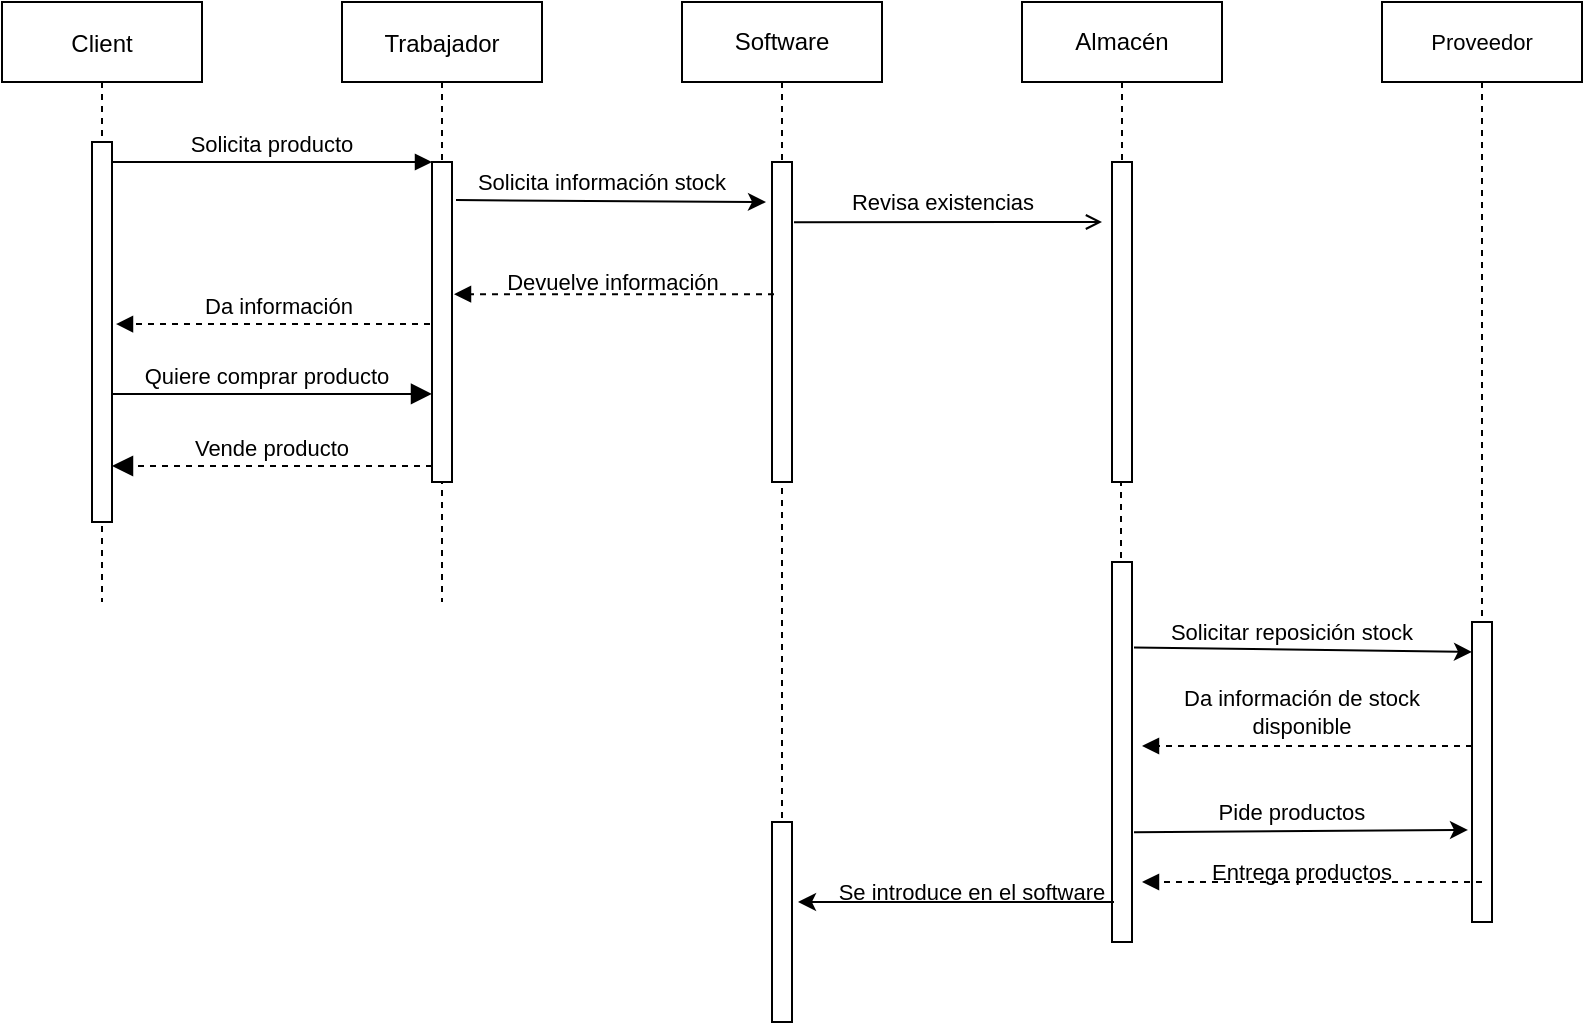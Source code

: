 <mxfile version="17.4.2" type="device"><diagram id="kgpKYQtTHZ0yAKxKKP6v" name="Page-1"><mxGraphModel dx="920" dy="1029" grid="1" gridSize="10" guides="1" tooltips="1" connect="1" arrows="1" fold="1" page="1" pageScale="1" pageWidth="850" pageHeight="1100" math="0" shadow="0"><root><mxCell id="0"/><mxCell id="1" parent="0"/><mxCell id="3nuBFxr9cyL0pnOWT2aG-10" value="Quiere comprar producto" style="verticalAlign=bottom;endArrow=block;endSize=8;exitX=0.5;exitY=0.663;shadow=0;strokeWidth=1;endFill=1;exitDx=0;exitDy=0;exitPerimeter=0;" parent="1" source="3nuBFxr9cyL0pnOWT2aG-2" target="3nuBFxr9cyL0pnOWT2aG-6" edge="1"><mxGeometry relative="1" as="geometry"><mxPoint x="240" y="257" as="targetPoint"/><mxPoint x="180" y="276" as="sourcePoint"/></mxGeometry></mxCell><mxCell id="ps3knZbtPj13DlEAZt13-42" value="Se introduce en el software" style="text;html=1;strokeColor=none;fillColor=none;align=center;verticalAlign=middle;whiteSpace=wrap;rounded=0;fontSize=11;" vertex="1" parent="1"><mxGeometry x="535" y="510" width="140" height="30" as="geometry"/></mxCell><mxCell id="3nuBFxr9cyL0pnOWT2aG-9" value="Da información" style="verticalAlign=bottom;endArrow=block;entryX=1.2;entryY=0.479;shadow=0;strokeWidth=1;dashed=1;endFill=1;entryDx=0;entryDy=0;entryPerimeter=0;" parent="1" target="3nuBFxr9cyL0pnOWT2aG-2" edge="1"><mxGeometry relative="1" as="geometry"><mxPoint x="340" y="241" as="sourcePoint"/><mxPoint x="180" y="200" as="targetPoint"/></mxGeometry></mxCell><mxCell id="3nuBFxr9cyL0pnOWT2aG-1" value="Client" style="shape=umlLifeline;perimeter=lifelinePerimeter;container=1;collapsible=0;recursiveResize=0;rounded=0;shadow=0;strokeWidth=1;" parent="1" vertex="1"><mxGeometry x="120" y="80" width="100" height="300" as="geometry"/></mxCell><mxCell id="3nuBFxr9cyL0pnOWT2aG-2" value="" style="points=[];perimeter=orthogonalPerimeter;rounded=0;shadow=0;strokeWidth=1;" parent="3nuBFxr9cyL0pnOWT2aG-1" vertex="1"><mxGeometry x="45" y="70" width="10" height="190" as="geometry"/></mxCell><mxCell id="3nuBFxr9cyL0pnOWT2aG-5" value="Trabajador" style="shape=umlLifeline;perimeter=lifelinePerimeter;container=1;collapsible=0;recursiveResize=0;rounded=0;shadow=0;strokeWidth=1;" parent="1" vertex="1"><mxGeometry x="290" y="80" width="100" height="300" as="geometry"/></mxCell><mxCell id="3nuBFxr9cyL0pnOWT2aG-6" value="" style="points=[];perimeter=orthogonalPerimeter;rounded=0;shadow=0;strokeWidth=1;" parent="3nuBFxr9cyL0pnOWT2aG-5" vertex="1"><mxGeometry x="45" y="80" width="10" height="160" as="geometry"/></mxCell><mxCell id="3nuBFxr9cyL0pnOWT2aG-7" value="Vende producto" style="verticalAlign=bottom;endArrow=block;dashed=1;endSize=8;exitX=0;exitY=0.95;shadow=0;strokeWidth=1;endFill=1;" parent="1" source="3nuBFxr9cyL0pnOWT2aG-6" target="3nuBFxr9cyL0pnOWT2aG-2" edge="1"><mxGeometry relative="1" as="geometry"><mxPoint x="275" y="236" as="targetPoint"/><Array as="points"><mxPoint x="250" y="312"/></Array></mxGeometry></mxCell><mxCell id="3nuBFxr9cyL0pnOWT2aG-8" value="Solicita producto" style="verticalAlign=bottom;endArrow=block;entryX=0;entryY=0;shadow=0;strokeWidth=1;endFill=1;" parent="1" source="3nuBFxr9cyL0pnOWT2aG-2" target="3nuBFxr9cyL0pnOWT2aG-6" edge="1"><mxGeometry relative="1" as="geometry"><mxPoint x="275" y="160" as="sourcePoint"/></mxGeometry></mxCell><mxCell id="ps3knZbtPj13DlEAZt13-5" style="edgeStyle=orthogonalEdgeStyle;rounded=0;orthogonalLoop=1;jettySize=auto;html=1;exitX=0.5;exitY=1;exitDx=0;exitDy=0;endArrow=none;endFill=0;dashed=1;" edge="1" parent="1" source="ps3knZbtPj13DlEAZt13-1"><mxGeometry relative="1" as="geometry"><mxPoint x="680" y="160" as="targetPoint"/></mxGeometry></mxCell><mxCell id="ps3knZbtPj13DlEAZt13-1" value="Almacén" style="rounded=0;whiteSpace=wrap;html=1;" vertex="1" parent="1"><mxGeometry x="630" y="80" width="100" height="40" as="geometry"/></mxCell><mxCell id="ps3knZbtPj13DlEAZt13-6" value="" style="points=[];perimeter=orthogonalPerimeter;rounded=0;shadow=0;strokeWidth=1;" vertex="1" parent="1"><mxGeometry x="675" y="160" width="10" height="160" as="geometry"/></mxCell><mxCell id="ps3knZbtPj13DlEAZt13-7" style="edgeStyle=orthogonalEdgeStyle;rounded=0;orthogonalLoop=1;jettySize=auto;html=1;exitX=0.5;exitY=1;exitDx=0;exitDy=0;endArrow=none;endFill=0;dashed=1;" edge="1" parent="1" source="ps3knZbtPj13DlEAZt13-8"><mxGeometry relative="1" as="geometry"><mxPoint x="510" y="160" as="targetPoint"/></mxGeometry></mxCell><mxCell id="ps3knZbtPj13DlEAZt13-8" value="Software" style="rounded=0;whiteSpace=wrap;html=1;" vertex="1" parent="1"><mxGeometry x="460" y="80" width="100" height="40" as="geometry"/></mxCell><mxCell id="ps3knZbtPj13DlEAZt13-9" value="" style="points=[];perimeter=orthogonalPerimeter;rounded=0;shadow=0;strokeWidth=1;" vertex="1" parent="1"><mxGeometry x="505" y="160" width="10" height="160" as="geometry"/></mxCell><mxCell id="ps3knZbtPj13DlEAZt13-10" value="" style="endArrow=classic;startArrow=none;html=1;rounded=0;exitX=1.2;exitY=0.119;exitDx=0;exitDy=0;exitPerimeter=0;entryX=-0.3;entryY=0.125;entryDx=0;entryDy=0;entryPerimeter=0;startFill=0;" edge="1" parent="1" source="3nuBFxr9cyL0pnOWT2aG-6" target="ps3knZbtPj13DlEAZt13-9"><mxGeometry width="50" height="50" relative="1" as="geometry"><mxPoint x="520" y="260" as="sourcePoint"/><mxPoint x="570" y="210" as="targetPoint"/></mxGeometry></mxCell><mxCell id="ps3knZbtPj13DlEAZt13-11" value="Solicita información stock" style="text;html=1;strokeColor=none;fillColor=none;align=center;verticalAlign=middle;whiteSpace=wrap;rounded=0;fontSize=11;" vertex="1" parent="1"><mxGeometry x="350" y="160" width="140" height="20" as="geometry"/></mxCell><mxCell id="ps3knZbtPj13DlEAZt13-12" value="" style="endArrow=block;html=1;rounded=0;fontSize=11;entryX=1.1;entryY=0.413;entryDx=0;entryDy=0;entryPerimeter=0;exitX=0.1;exitY=0.413;exitDx=0;exitDy=0;exitPerimeter=0;dashed=1;endFill=1;" edge="1" parent="1" source="ps3knZbtPj13DlEAZt13-9" target="3nuBFxr9cyL0pnOWT2aG-6"><mxGeometry width="50" height="50" relative="1" as="geometry"><mxPoint x="520" y="240" as="sourcePoint"/><mxPoint x="570" y="190" as="targetPoint"/></mxGeometry></mxCell><mxCell id="ps3knZbtPj13DlEAZt13-15" value="" style="endArrow=open;html=1;rounded=0;fontSize=11;exitX=1.1;exitY=0.188;exitDx=0;exitDy=0;exitPerimeter=0;endFill=0;" edge="1" parent="1" source="ps3knZbtPj13DlEAZt13-9"><mxGeometry width="50" height="50" relative="1" as="geometry"><mxPoint x="570" y="230" as="sourcePoint"/><mxPoint x="670" y="190" as="targetPoint"/></mxGeometry></mxCell><mxCell id="ps3knZbtPj13DlEAZt13-17" value="Revisa existencias" style="text;html=1;align=center;verticalAlign=middle;resizable=0;points=[];autosize=1;strokeColor=none;fillColor=none;fontSize=11;" vertex="1" parent="1"><mxGeometry x="535" y="170" width="110" height="20" as="geometry"/></mxCell><mxCell id="ps3knZbtPj13DlEAZt13-19" value="Devuelve información" style="text;html=1;align=center;verticalAlign=middle;resizable=0;points=[];autosize=1;strokeColor=none;fillColor=none;fontSize=11;" vertex="1" parent="1"><mxGeometry x="365" y="210" width="120" height="20" as="geometry"/></mxCell><mxCell id="ps3knZbtPj13DlEAZt13-24" value="" style="endArrow=none;dashed=1;html=1;strokeWidth=1;rounded=0;fontSize=11;entryX=0.5;entryY=1;entryDx=0;entryDy=0;entryPerimeter=0;jumpSize=5;exitX=0.5;exitY=-0.02;exitDx=0;exitDy=0;exitPerimeter=0;" edge="1" parent="1" source="ps3knZbtPj13DlEAZt13-40" target="ps3knZbtPj13DlEAZt13-9"><mxGeometry width="50" height="50" relative="1" as="geometry"><mxPoint x="510" y="370" as="sourcePoint"/><mxPoint x="360" y="370" as="targetPoint"/></mxGeometry></mxCell><mxCell id="ps3knZbtPj13DlEAZt13-25" value="" style="endArrow=none;dashed=1;html=1;strokeWidth=1;rounded=0;fontSize=11;entryX=0.5;entryY=1;entryDx=0;entryDy=0;entryPerimeter=0;jumpSize=5;" edge="1" parent="1"><mxGeometry width="50" height="50" relative="1" as="geometry"><mxPoint x="679.5" y="370" as="sourcePoint"/><mxPoint x="679.5" y="320" as="targetPoint"/></mxGeometry></mxCell><mxCell id="ps3knZbtPj13DlEAZt13-26" value="" style="points=[];perimeter=orthogonalPerimeter;rounded=0;shadow=0;strokeWidth=1;" vertex="1" parent="1"><mxGeometry x="675" y="360" width="10" height="190" as="geometry"/></mxCell><mxCell id="ps3knZbtPj13DlEAZt13-28" style="edgeStyle=orthogonalEdgeStyle;rounded=0;jumpSize=5;orthogonalLoop=1;jettySize=auto;html=1;exitX=0.5;exitY=1;exitDx=0;exitDy=0;dashed=1;fontSize=11;startArrow=none;startFill=0;endArrow=none;endFill=0;strokeWidth=1;entryX=0.5;entryY=0.007;entryDx=0;entryDy=0;entryPerimeter=0;" edge="1" parent="1" source="ps3knZbtPj13DlEAZt13-27" target="ps3knZbtPj13DlEAZt13-29"><mxGeometry relative="1" as="geometry"><mxPoint x="860" y="380" as="targetPoint"/></mxGeometry></mxCell><mxCell id="ps3knZbtPj13DlEAZt13-27" value="Proveedor" style="rounded=0;whiteSpace=wrap;html=1;fontSize=11;" vertex="1" parent="1"><mxGeometry x="810" y="80" width="100" height="40" as="geometry"/></mxCell><mxCell id="ps3knZbtPj13DlEAZt13-29" value="" style="points=[];perimeter=orthogonalPerimeter;rounded=0;shadow=0;strokeWidth=1;" vertex="1" parent="1"><mxGeometry x="855" y="390" width="10" height="150" as="geometry"/></mxCell><mxCell id="ps3knZbtPj13DlEAZt13-30" value="" style="endArrow=classic;html=1;rounded=0;fontSize=11;strokeWidth=1;jumpSize=5;entryX=0;entryY=0.1;entryDx=0;entryDy=0;entryPerimeter=0;exitX=1.1;exitY=0.225;exitDx=0;exitDy=0;exitPerimeter=0;" edge="1" parent="1" source="ps3knZbtPj13DlEAZt13-26" target="ps3knZbtPj13DlEAZt13-29"><mxGeometry width="50" height="50" relative="1" as="geometry"><mxPoint x="720" y="460" as="sourcePoint"/><mxPoint x="770" y="410" as="targetPoint"/></mxGeometry></mxCell><mxCell id="ps3knZbtPj13DlEAZt13-33" value="Solicitar reposición stock" style="text;html=1;strokeColor=none;fillColor=none;align=center;verticalAlign=middle;whiteSpace=wrap;rounded=0;fontSize=11;" vertex="1" parent="1"><mxGeometry x="690" y="380" width="150" height="30" as="geometry"/></mxCell><mxCell id="ps3knZbtPj13DlEAZt13-34" value="" style="endArrow=block;html=1;rounded=0;fontSize=11;strokeWidth=1;jumpSize=5;exitX=0;exitY=0.413;exitDx=0;exitDy=0;exitPerimeter=0;dashed=1;endFill=1;" edge="1" parent="1" source="ps3knZbtPj13DlEAZt13-29"><mxGeometry width="50" height="50" relative="1" as="geometry"><mxPoint x="750" y="490" as="sourcePoint"/><mxPoint x="690" y="452" as="targetPoint"/></mxGeometry></mxCell><mxCell id="ps3knZbtPj13DlEAZt13-35" value="Da información de stock disponible" style="text;html=1;strokeColor=none;fillColor=none;align=center;verticalAlign=middle;whiteSpace=wrap;rounded=0;fontSize=11;" vertex="1" parent="1"><mxGeometry x="685" y="420" width="170" height="30" as="geometry"/></mxCell><mxCell id="ps3knZbtPj13DlEAZt13-36" value="" style="endArrow=classic;html=1;rounded=0;fontSize=11;strokeWidth=1;jumpSize=5;exitX=1.1;exitY=0.711;exitDx=0;exitDy=0;exitPerimeter=0;entryX=-0.2;entryY=0.693;entryDx=0;entryDy=0;entryPerimeter=0;" edge="1" parent="1" source="ps3knZbtPj13DlEAZt13-26" target="ps3knZbtPj13DlEAZt13-29"><mxGeometry width="50" height="50" relative="1" as="geometry"><mxPoint x="740" y="530" as="sourcePoint"/><mxPoint x="790" y="480" as="targetPoint"/></mxGeometry></mxCell><mxCell id="ps3knZbtPj13DlEAZt13-37" value="Pide productos" style="text;html=1;strokeColor=none;fillColor=none;align=center;verticalAlign=middle;whiteSpace=wrap;rounded=0;fontSize=11;" vertex="1" parent="1"><mxGeometry x="710" y="470" width="110" height="30" as="geometry"/></mxCell><mxCell id="ps3knZbtPj13DlEAZt13-38" value="" style="endArrow=block;html=1;rounded=0;fontSize=11;strokeWidth=1;jumpSize=5;exitX=0.5;exitY=0.867;exitDx=0;exitDy=0;exitPerimeter=0;dashed=1;endFill=1;" edge="1" parent="1" source="ps3knZbtPj13DlEAZt13-29"><mxGeometry width="50" height="50" relative="1" as="geometry"><mxPoint x="740" y="560" as="sourcePoint"/><mxPoint x="690" y="520" as="targetPoint"/></mxGeometry></mxCell><mxCell id="ps3knZbtPj13DlEAZt13-39" value="Entrega productos" style="text;html=1;strokeColor=none;fillColor=none;align=center;verticalAlign=middle;whiteSpace=wrap;rounded=0;fontSize=11;" vertex="1" parent="1"><mxGeometry x="710" y="500" width="120" height="30" as="geometry"/></mxCell><mxCell id="ps3knZbtPj13DlEAZt13-40" value="" style="points=[];perimeter=orthogonalPerimeter;rounded=0;shadow=0;strokeWidth=1;" vertex="1" parent="1"><mxGeometry x="505" y="490" width="10" height="100" as="geometry"/></mxCell><mxCell id="ps3knZbtPj13DlEAZt13-41" value="" style="endArrow=classic;html=1;rounded=0;fontSize=11;strokeWidth=1;jumpSize=5;entryX=1.3;entryY=0.4;entryDx=0;entryDy=0;entryPerimeter=0;exitX=0.1;exitY=0.895;exitDx=0;exitDy=0;exitPerimeter=0;" edge="1" parent="1" source="ps3knZbtPj13DlEAZt13-26" target="ps3knZbtPj13DlEAZt13-40"><mxGeometry width="50" height="50" relative="1" as="geometry"><mxPoint x="560" y="560" as="sourcePoint"/><mxPoint x="610" y="510" as="targetPoint"/></mxGeometry></mxCell></root></mxGraphModel></diagram></mxfile>